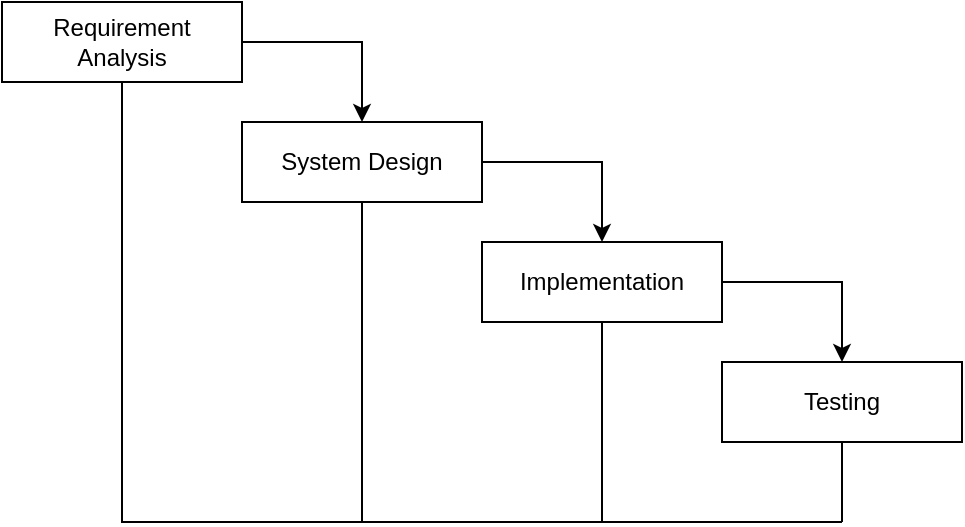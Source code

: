 <mxfile version="22.1.21" type="device">
  <diagram name="Page-1" id="J_YP9rdbcp-0faAJkRwp">
    <mxGraphModel dx="1807" dy="439" grid="1" gridSize="10" guides="1" tooltips="1" connect="1" arrows="1" fold="1" page="1" pageScale="1" pageWidth="850" pageHeight="1100" math="0" shadow="0">
      <root>
        <mxCell id="0" />
        <mxCell id="1" parent="0" />
        <mxCell id="iQYUAZ7o4oTaeLTurReR-10" style="edgeStyle=orthogonalEdgeStyle;rounded=0;orthogonalLoop=1;jettySize=auto;html=1;exitX=1;exitY=0.5;exitDx=0;exitDy=0;entryX=0.5;entryY=0;entryDx=0;entryDy=0;" parent="1" source="iQYUAZ7o4oTaeLTurReR-1" target="iQYUAZ7o4oTaeLTurReR-2" edge="1">
          <mxGeometry relative="1" as="geometry" />
        </mxCell>
        <mxCell id="iQYUAZ7o4oTaeLTurReR-1" value="Requirement &lt;br&gt;Analysis" style="rounded=0;whiteSpace=wrap;html=1;" parent="1" vertex="1">
          <mxGeometry x="-110" y="140" width="120" height="40" as="geometry" />
        </mxCell>
        <mxCell id="iQYUAZ7o4oTaeLTurReR-7" style="edgeStyle=orthogonalEdgeStyle;rounded=0;orthogonalLoop=1;jettySize=auto;html=1;exitX=1;exitY=0.5;exitDx=0;exitDy=0;entryX=0.5;entryY=0;entryDx=0;entryDy=0;" parent="1" source="iQYUAZ7o4oTaeLTurReR-2" target="iQYUAZ7o4oTaeLTurReR-3" edge="1">
          <mxGeometry relative="1" as="geometry" />
        </mxCell>
        <mxCell id="iQYUAZ7o4oTaeLTurReR-2" value="System Design" style="rounded=0;whiteSpace=wrap;html=1;" parent="1" vertex="1">
          <mxGeometry x="10" y="200" width="120" height="40" as="geometry" />
        </mxCell>
        <mxCell id="iQYUAZ7o4oTaeLTurReR-8" style="edgeStyle=orthogonalEdgeStyle;rounded=0;orthogonalLoop=1;jettySize=auto;html=1;exitX=1;exitY=0.5;exitDx=0;exitDy=0;entryX=0.5;entryY=0;entryDx=0;entryDy=0;" parent="1" source="iQYUAZ7o4oTaeLTurReR-3" target="iQYUAZ7o4oTaeLTurReR-4" edge="1">
          <mxGeometry relative="1" as="geometry" />
        </mxCell>
        <mxCell id="iQYUAZ7o4oTaeLTurReR-3" value="Implementation" style="rounded=0;whiteSpace=wrap;html=1;" parent="1" vertex="1">
          <mxGeometry x="130" y="260" width="120" height="40" as="geometry" />
        </mxCell>
        <mxCell id="iQYUAZ7o4oTaeLTurReR-4" value="Testing" style="rounded=0;whiteSpace=wrap;html=1;" parent="1" vertex="1">
          <mxGeometry x="250" y="320" width="120" height="40" as="geometry" />
        </mxCell>
        <mxCell id="rT8pR5z8OSMXNzOhUdmD-1" value="" style="endArrow=none;html=1;rounded=0;entryX=0.5;entryY=1;entryDx=0;entryDy=0;" edge="1" parent="1" target="iQYUAZ7o4oTaeLTurReR-4">
          <mxGeometry width="50" height="50" relative="1" as="geometry">
            <mxPoint x="310" y="400" as="sourcePoint" />
            <mxPoint x="360" y="330" as="targetPoint" />
          </mxGeometry>
        </mxCell>
        <mxCell id="rT8pR5z8OSMXNzOhUdmD-2" value="" style="endArrow=none;html=1;rounded=0;entryX=0.5;entryY=1;entryDx=0;entryDy=0;" edge="1" parent="1" target="iQYUAZ7o4oTaeLTurReR-3">
          <mxGeometry width="50" height="50" relative="1" as="geometry">
            <mxPoint x="190" y="400" as="sourcePoint" />
            <mxPoint x="230" y="320" as="targetPoint" />
          </mxGeometry>
        </mxCell>
        <mxCell id="rT8pR5z8OSMXNzOhUdmD-3" value="" style="endArrow=none;html=1;rounded=0;entryX=0.5;entryY=1;entryDx=0;entryDy=0;" edge="1" parent="1" target="iQYUAZ7o4oTaeLTurReR-2">
          <mxGeometry width="50" height="50" relative="1" as="geometry">
            <mxPoint x="70" y="400" as="sourcePoint" />
            <mxPoint x="230" y="320" as="targetPoint" />
          </mxGeometry>
        </mxCell>
        <mxCell id="rT8pR5z8OSMXNzOhUdmD-4" value="" style="endArrow=none;html=1;rounded=0;entryX=0.5;entryY=1;entryDx=0;entryDy=0;" edge="1" parent="1" target="iQYUAZ7o4oTaeLTurReR-1">
          <mxGeometry width="50" height="50" relative="1" as="geometry">
            <mxPoint x="310" y="400" as="sourcePoint" />
            <mxPoint x="270" y="280" as="targetPoint" />
            <Array as="points">
              <mxPoint x="-50" y="400" />
            </Array>
          </mxGeometry>
        </mxCell>
      </root>
    </mxGraphModel>
  </diagram>
</mxfile>
